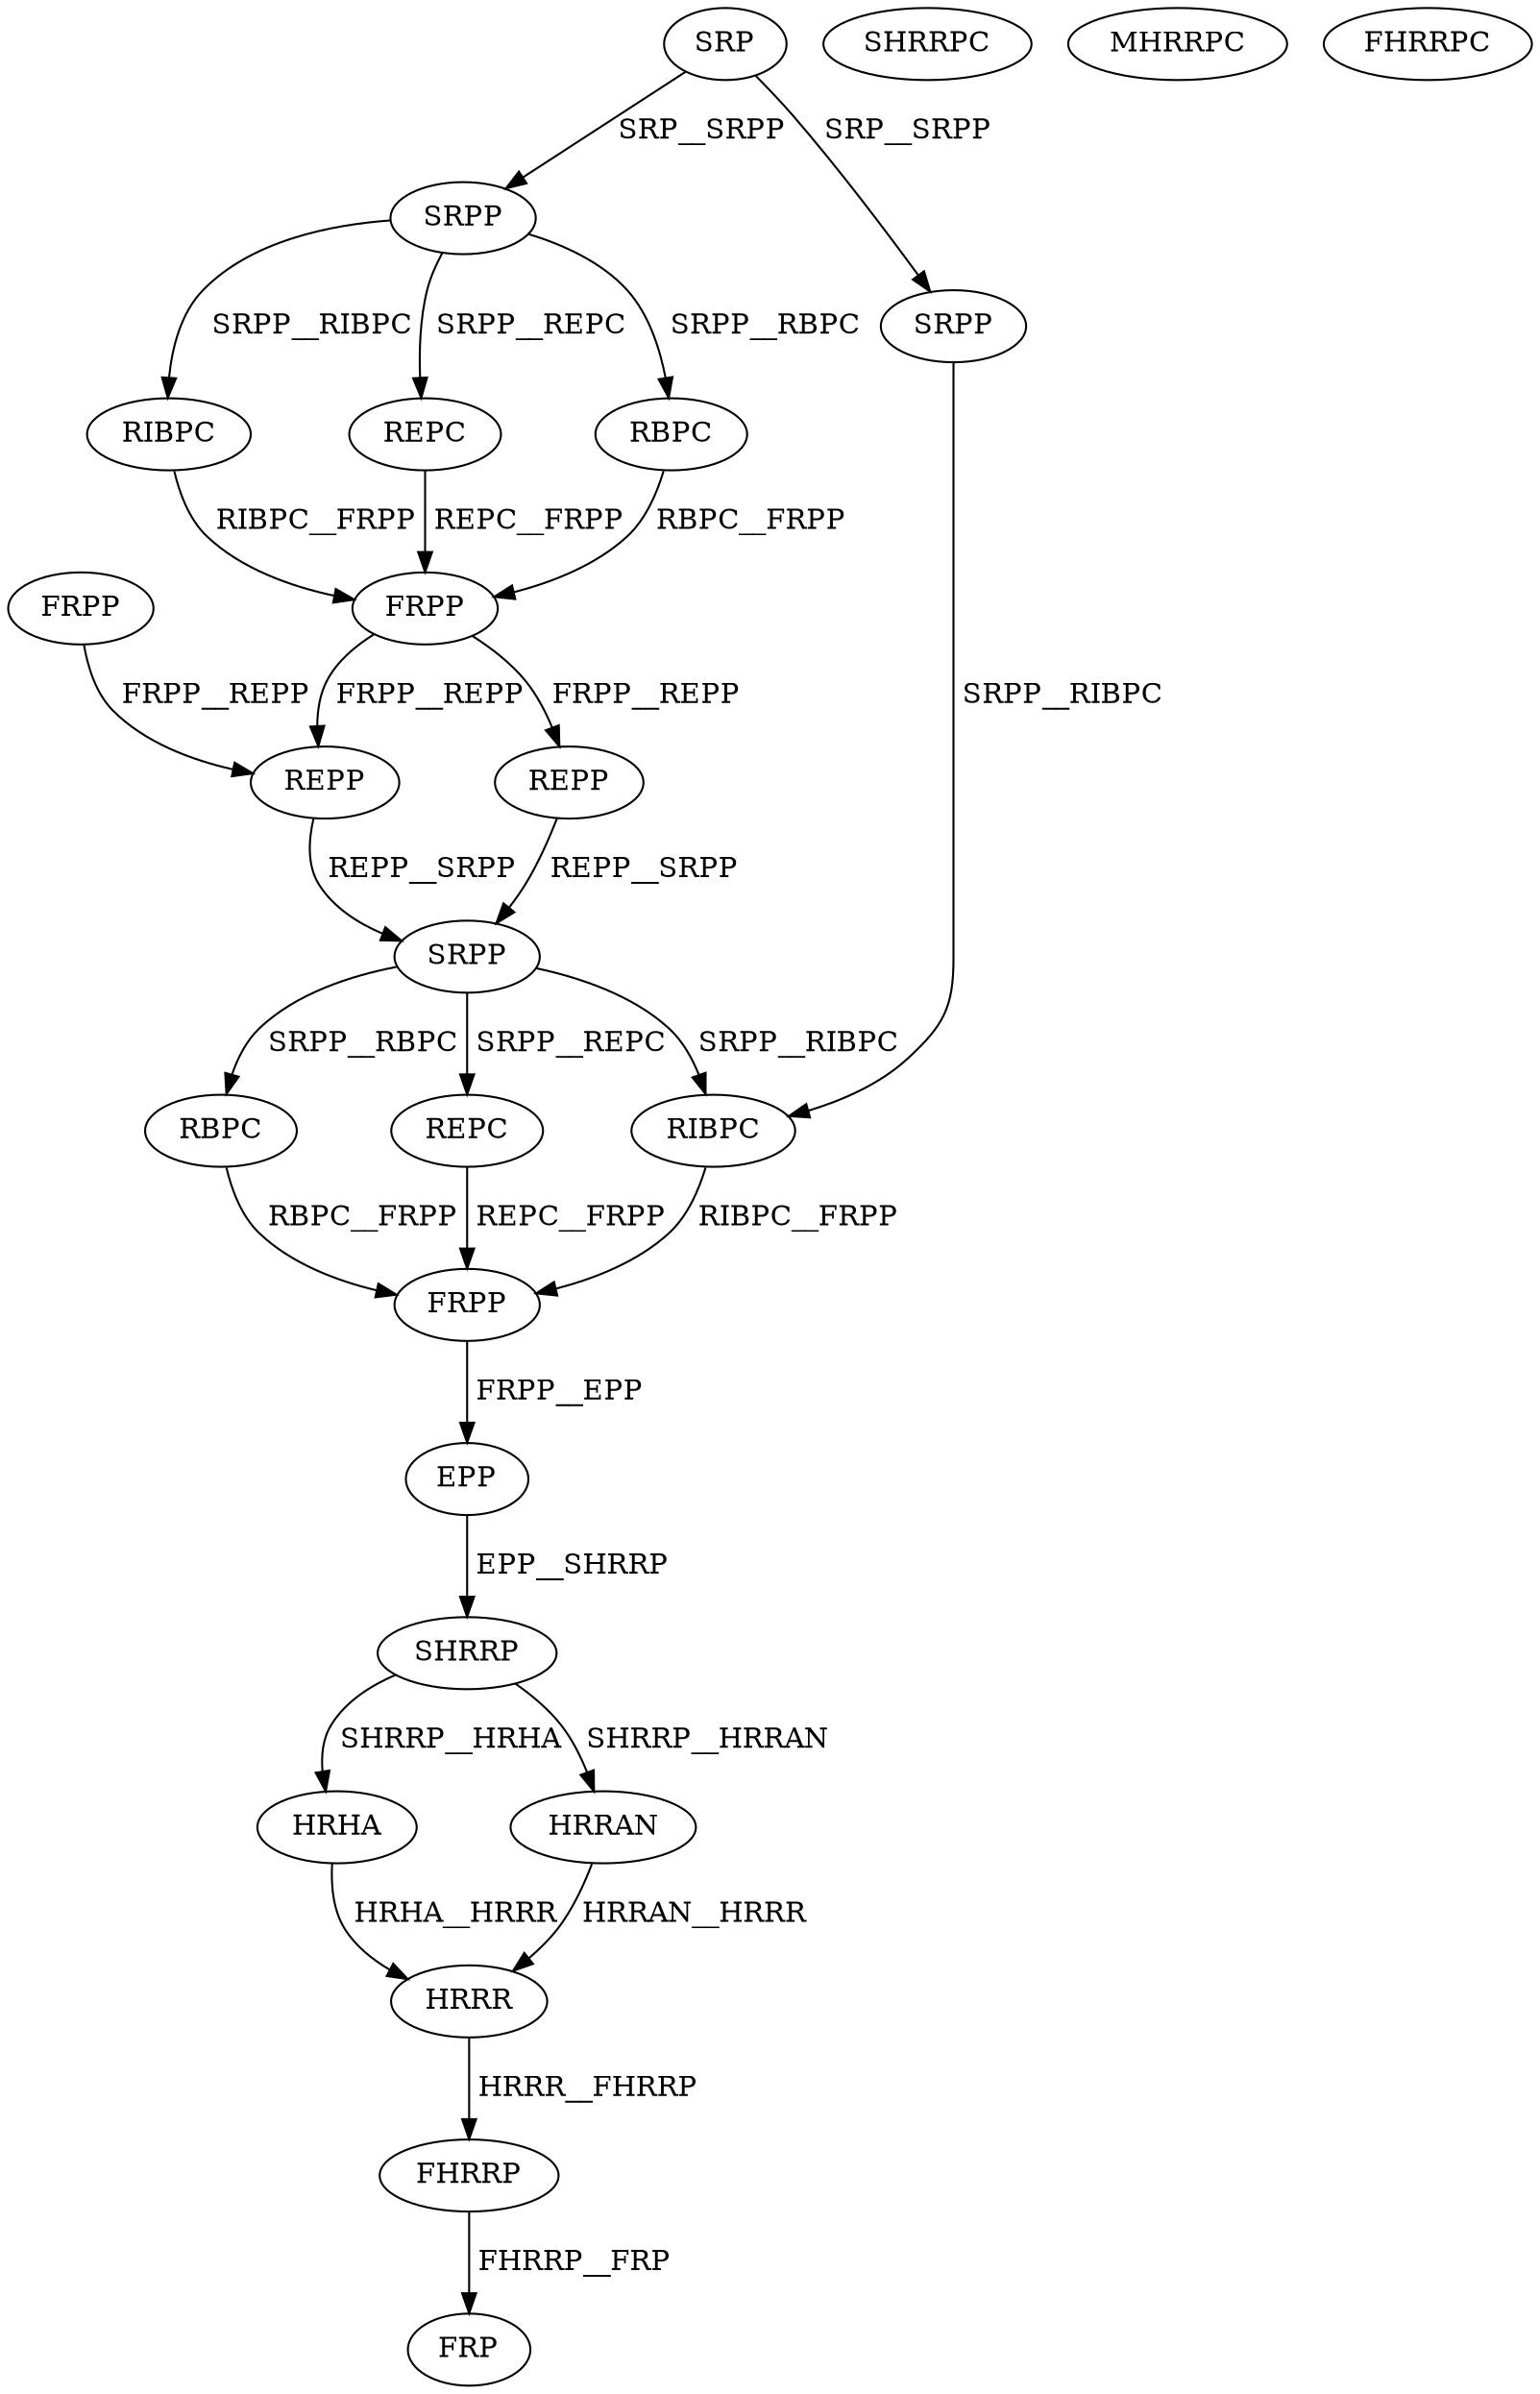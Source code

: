 digraph G { 
1 [label="SRP",color=black,fontcolor=black];
2 [label="SRPP",color=black,fontcolor=black];
3 [label="FRPP",color=black,fontcolor=black];
4 [label="REPC",color=black,fontcolor=black];
5 [label="RBPC",color=black,fontcolor=black];
6 [label="RIBPC",color=black,fontcolor=black];
7 [label="FRPP",color=black,fontcolor=black];
8 [label="SRPP",color=black,fontcolor=black];
9 [label="REPP",color=black,fontcolor=black];
10 [label="REPP",color=black,fontcolor=black];
11 [label="SRPP",color=black,fontcolor=black];
12 [label="RIBPC",color=black,fontcolor=black];
13 [label="RBPC",color=black,fontcolor=black];
14 [label="REPC",color=black,fontcolor=black];
15 [label="FRPP",color=black,fontcolor=black];
16 [label="EPP",color=black,fontcolor=black];
17 [label="SHRRP",color=black,fontcolor=black];
18 [label="HRHA",color=black,fontcolor=black];
19 [label="HRRAN",color=black,fontcolor=black];
20 [label="SHRRPC",color=black,fontcolor=black];
21 [label="MHRRPC",color=black,fontcolor=black];
22 [label="FHRRPC",color=black,fontcolor=black];
23 [label="HRRR",color=black,fontcolor=black];
24 [label="FHRRP",color=black,fontcolor=black];
25 [label="FRP",color=black,fontcolor=black];
1->2[label=" SRP__SRPP",color=black,fontcolor=black];
1->8[label=" SRP__SRPP",color=black,fontcolor=black];
2->4[label=" SRPP__REPC",color=black,fontcolor=black];
2->5[label=" SRPP__RBPC",color=black,fontcolor=black];
2->6[label=" SRPP__RIBPC",color=black,fontcolor=black];
3->9[label=" FRPP__REPP",color=black,fontcolor=black];
4->7[label=" REPC__FRPP",color=black,fontcolor=black];
5->7[label=" RBPC__FRPP",color=black,fontcolor=black];
6->7[label=" RIBPC__FRPP",color=black,fontcolor=black];
7->9[label=" FRPP__REPP",color=black,fontcolor=black];
7->10[label=" FRPP__REPP",color=black,fontcolor=black];
8->12[label=" SRPP__RIBPC",color=black,fontcolor=black];
9->11[label=" REPP__SRPP",color=black,fontcolor=black];
10->11[label=" REPP__SRPP",color=black,fontcolor=black];
11->12[label=" SRPP__RIBPC",color=black,fontcolor=black];
11->13[label=" SRPP__RBPC",color=black,fontcolor=black];
11->14[label=" SRPP__REPC",color=black,fontcolor=black];
12->15[label=" RIBPC__FRPP",color=black,fontcolor=black];
13->15[label=" RBPC__FRPP",color=black,fontcolor=black];
14->15[label=" REPC__FRPP",color=black,fontcolor=black];
15->16[label=" FRPP__EPP",color=black,fontcolor=black];
16->17[label=" EPP__SHRRP",color=black,fontcolor=black];
17->18[label=" SHRRP__HRHA",color=black,fontcolor=black];
17->19[label=" SHRRP__HRRAN",color=black,fontcolor=black];
18->23[label=" HRHA__HRRR",color=black,fontcolor=black];
19->23[label=" HRRAN__HRRR",color=black,fontcolor=black];
23->24[label=" HRRR__FHRRP",color=black,fontcolor=black];
24->25[label=" FHRRP__FRP",color=black,fontcolor=black];
}
